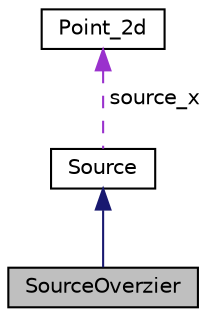 digraph "SourceOverzier"
{
 // LATEX_PDF_SIZE
  edge [fontname="Helvetica",fontsize="10",labelfontname="Helvetica",labelfontsize="10"];
  node [fontname="Helvetica",fontsize="10",shape=record];
  Node3 [label="SourceOverzier",height=0.2,width=0.4,color="black", fillcolor="grey75", style="filled", fontcolor="black",tooltip="Structure for holding parameters for one or more galaxy images according to the Overzier model."];
  Node4 -> Node3 [dir="back",color="midnightblue",fontsize="10",style="solid",fontname="Helvetica"];
  Node4 [label="Source",height=0.2,width=0.4,color="black", fillcolor="white", style="filled",URL="$class_source.html",tooltip="Base class for all sources."];
  Node5 -> Node4 [dir="back",color="darkorchid3",fontsize="10",style="dashed",label=" source_x" ,fontname="Helvetica"];
  Node5 [label="Point_2d",height=0.2,width=0.4,color="black", fillcolor="white", style="filled",URL="$struct_point__2d.html",tooltip="Class for representing points or vectors in 2 dimensions. Not that the dereferencing operator is over..."];
}
